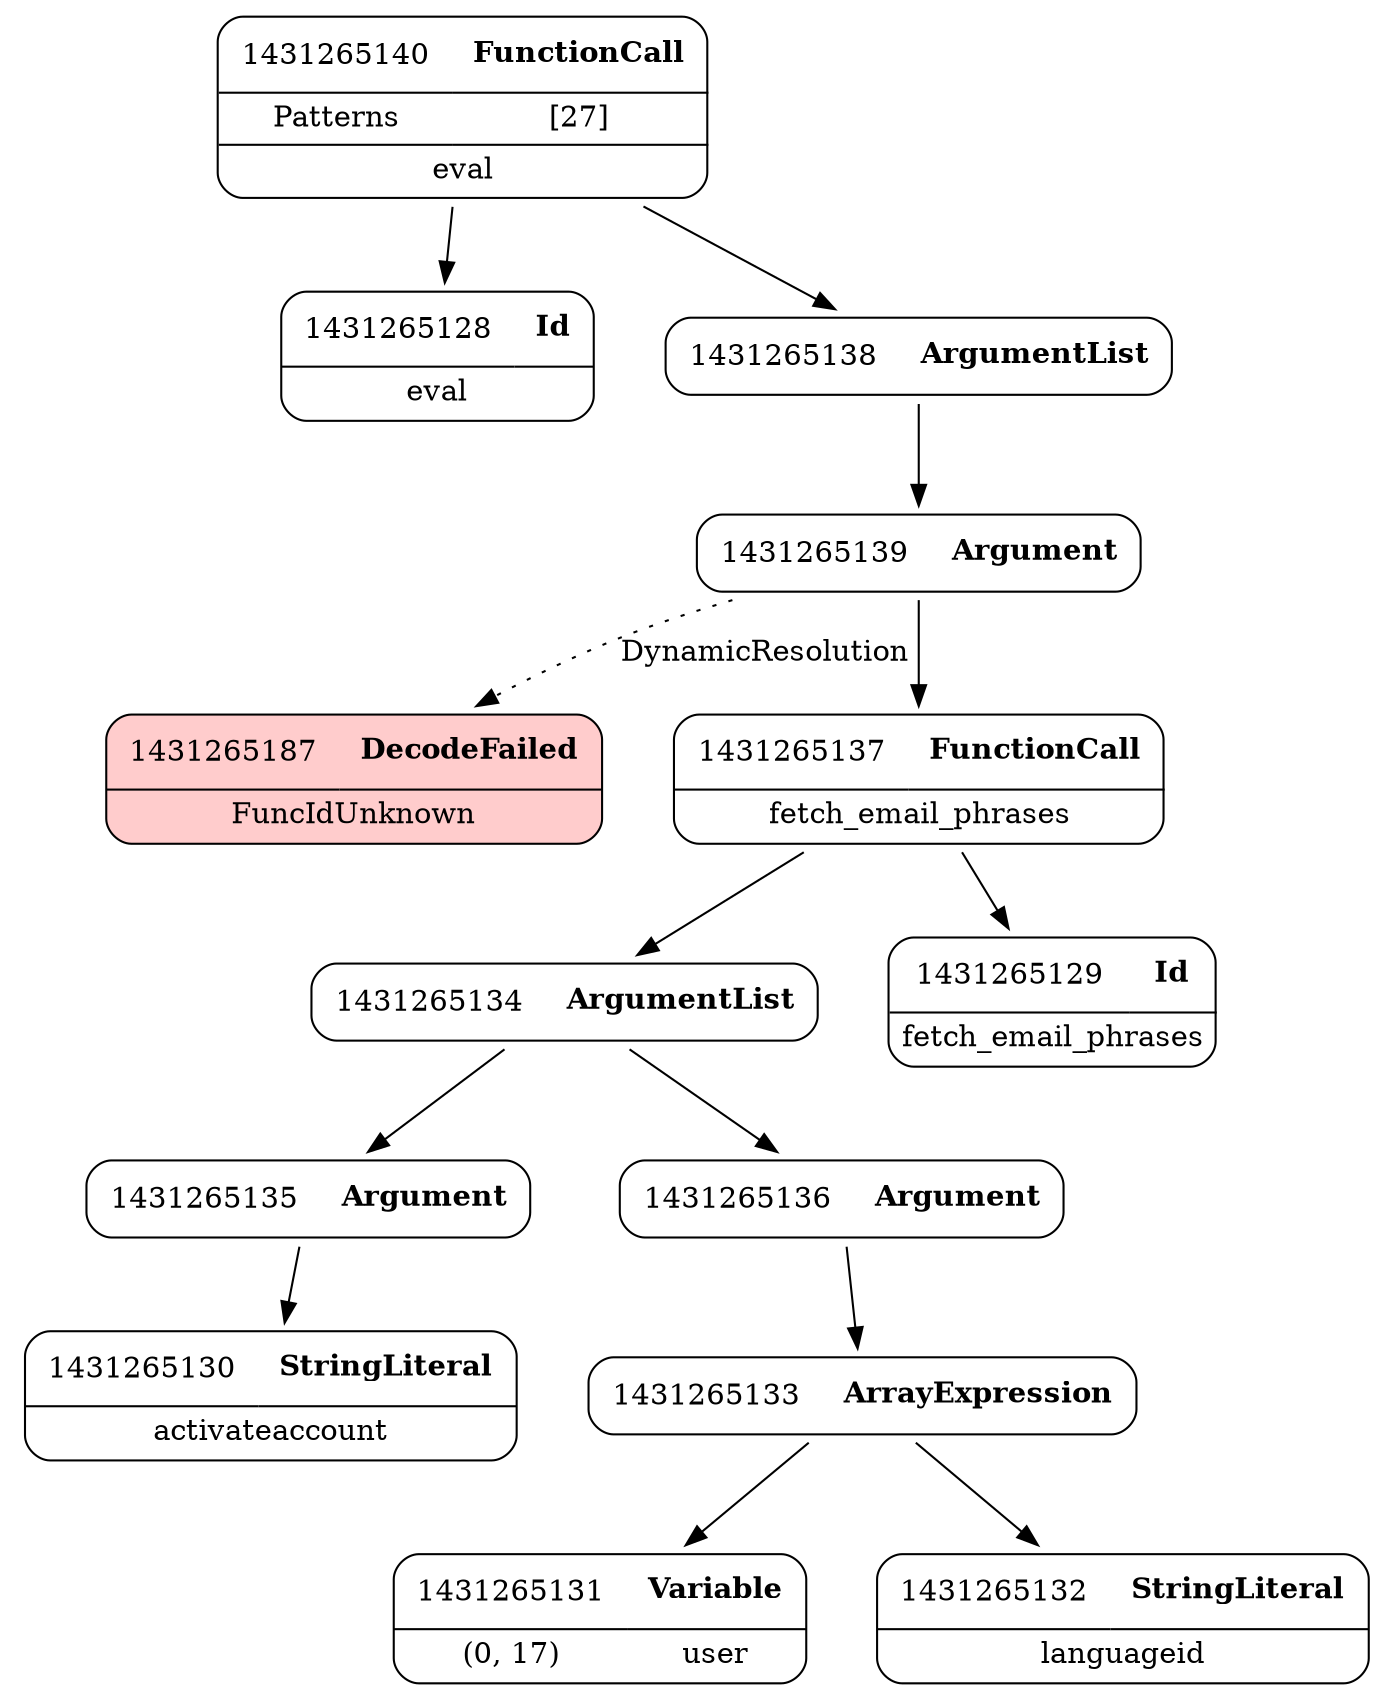 digraph ast {
node [shape=none];
1431265135 [label=<<TABLE border='1' cellspacing='0' cellpadding='10' style='rounded' ><TR><TD border='0'>1431265135</TD><TD border='0'><B>Argument</B></TD></TR></TABLE>>];
1431265135 -> 1431265130 [weight=2];
1431265134 [label=<<TABLE border='1' cellspacing='0' cellpadding='10' style='rounded' ><TR><TD border='0'>1431265134</TD><TD border='0'><B>ArgumentList</B></TD></TR></TABLE>>];
1431265134 -> 1431265135 [weight=2];
1431265134 -> 1431265136 [weight=2];
1431265133 [label=<<TABLE border='1' cellspacing='0' cellpadding='10' style='rounded' ><TR><TD border='0'>1431265133</TD><TD border='0'><B>ArrayExpression</B></TD></TR></TABLE>>];
1431265133 -> 1431265131 [weight=2];
1431265133 -> 1431265132 [weight=2];
1431265132 [label=<<TABLE border='1' cellspacing='0' cellpadding='10' style='rounded' ><TR><TD border='0'>1431265132</TD><TD border='0'><B>StringLiteral</B></TD></TR><HR/><TR><TD border='0' cellpadding='5' colspan='2'>languageid</TD></TR></TABLE>>];
1431265131 [label=<<TABLE border='1' cellspacing='0' cellpadding='10' style='rounded' ><TR><TD border='0'>1431265131</TD><TD border='0'><B>Variable</B></TD></TR><HR/><TR><TD border='0' cellpadding='5'>(0, 17)</TD><TD border='0' cellpadding='5'>user</TD></TR></TABLE>>];
1431265130 [label=<<TABLE border='1' cellspacing='0' cellpadding='10' style='rounded' ><TR><TD border='0'>1431265130</TD><TD border='0'><B>StringLiteral</B></TD></TR><HR/><TR><TD border='0' cellpadding='5' colspan='2'>activateaccount</TD></TR></TABLE>>];
1431265129 [label=<<TABLE border='1' cellspacing='0' cellpadding='10' style='rounded' ><TR><TD border='0'>1431265129</TD><TD border='0'><B>Id</B></TD></TR><HR/><TR><TD border='0' cellpadding='5' colspan='2'>fetch_email_phrases</TD></TR></TABLE>>];
1431265128 [label=<<TABLE border='1' cellspacing='0' cellpadding='10' style='rounded' ><TR><TD border='0'>1431265128</TD><TD border='0'><B>Id</B></TD></TR><HR/><TR><TD border='0' cellpadding='5' colspan='2'>eval</TD></TR></TABLE>>];
1431265187 [label=<<TABLE border='1' cellspacing='0' cellpadding='10' style='rounded' bgcolor='#FFCCCC' ><TR><TD border='0'>1431265187</TD><TD border='0'><B>DecodeFailed</B></TD></TR><HR/><TR><TD border='0' cellpadding='5' colspan='2'>FuncIdUnknown</TD></TR></TABLE>>];
1431265140 [label=<<TABLE border='1' cellspacing='0' cellpadding='10' style='rounded' ><TR><TD border='0'>1431265140</TD><TD border='0'><B>FunctionCall</B></TD></TR><HR/><TR><TD border='0' cellpadding='5'>Patterns</TD><TD border='0' cellpadding='5'>[27]</TD></TR><HR/><TR><TD border='0' cellpadding='5' colspan='2'>eval</TD></TR></TABLE>>];
1431265140 -> 1431265128 [weight=2];
1431265140 -> 1431265138 [weight=2];
1431265139 [label=<<TABLE border='1' cellspacing='0' cellpadding='10' style='rounded' ><TR><TD border='0'>1431265139</TD><TD border='0'><B>Argument</B></TD></TR></TABLE>>];
1431265139 -> 1431265137 [weight=2];
1431265139 -> 1431265187 [style=dotted,label=DynamicResolution];
1431265138 [label=<<TABLE border='1' cellspacing='0' cellpadding='10' style='rounded' ><TR><TD border='0'>1431265138</TD><TD border='0'><B>ArgumentList</B></TD></TR></TABLE>>];
1431265138 -> 1431265139 [weight=2];
1431265137 [label=<<TABLE border='1' cellspacing='0' cellpadding='10' style='rounded' ><TR><TD border='0'>1431265137</TD><TD border='0'><B>FunctionCall</B></TD></TR><HR/><TR><TD border='0' cellpadding='5' colspan='2'>fetch_email_phrases</TD></TR></TABLE>>];
1431265137 -> 1431265129 [weight=2];
1431265137 -> 1431265134 [weight=2];
1431265136 [label=<<TABLE border='1' cellspacing='0' cellpadding='10' style='rounded' ><TR><TD border='0'>1431265136</TD><TD border='0'><B>Argument</B></TD></TR></TABLE>>];
1431265136 -> 1431265133 [weight=2];
}
